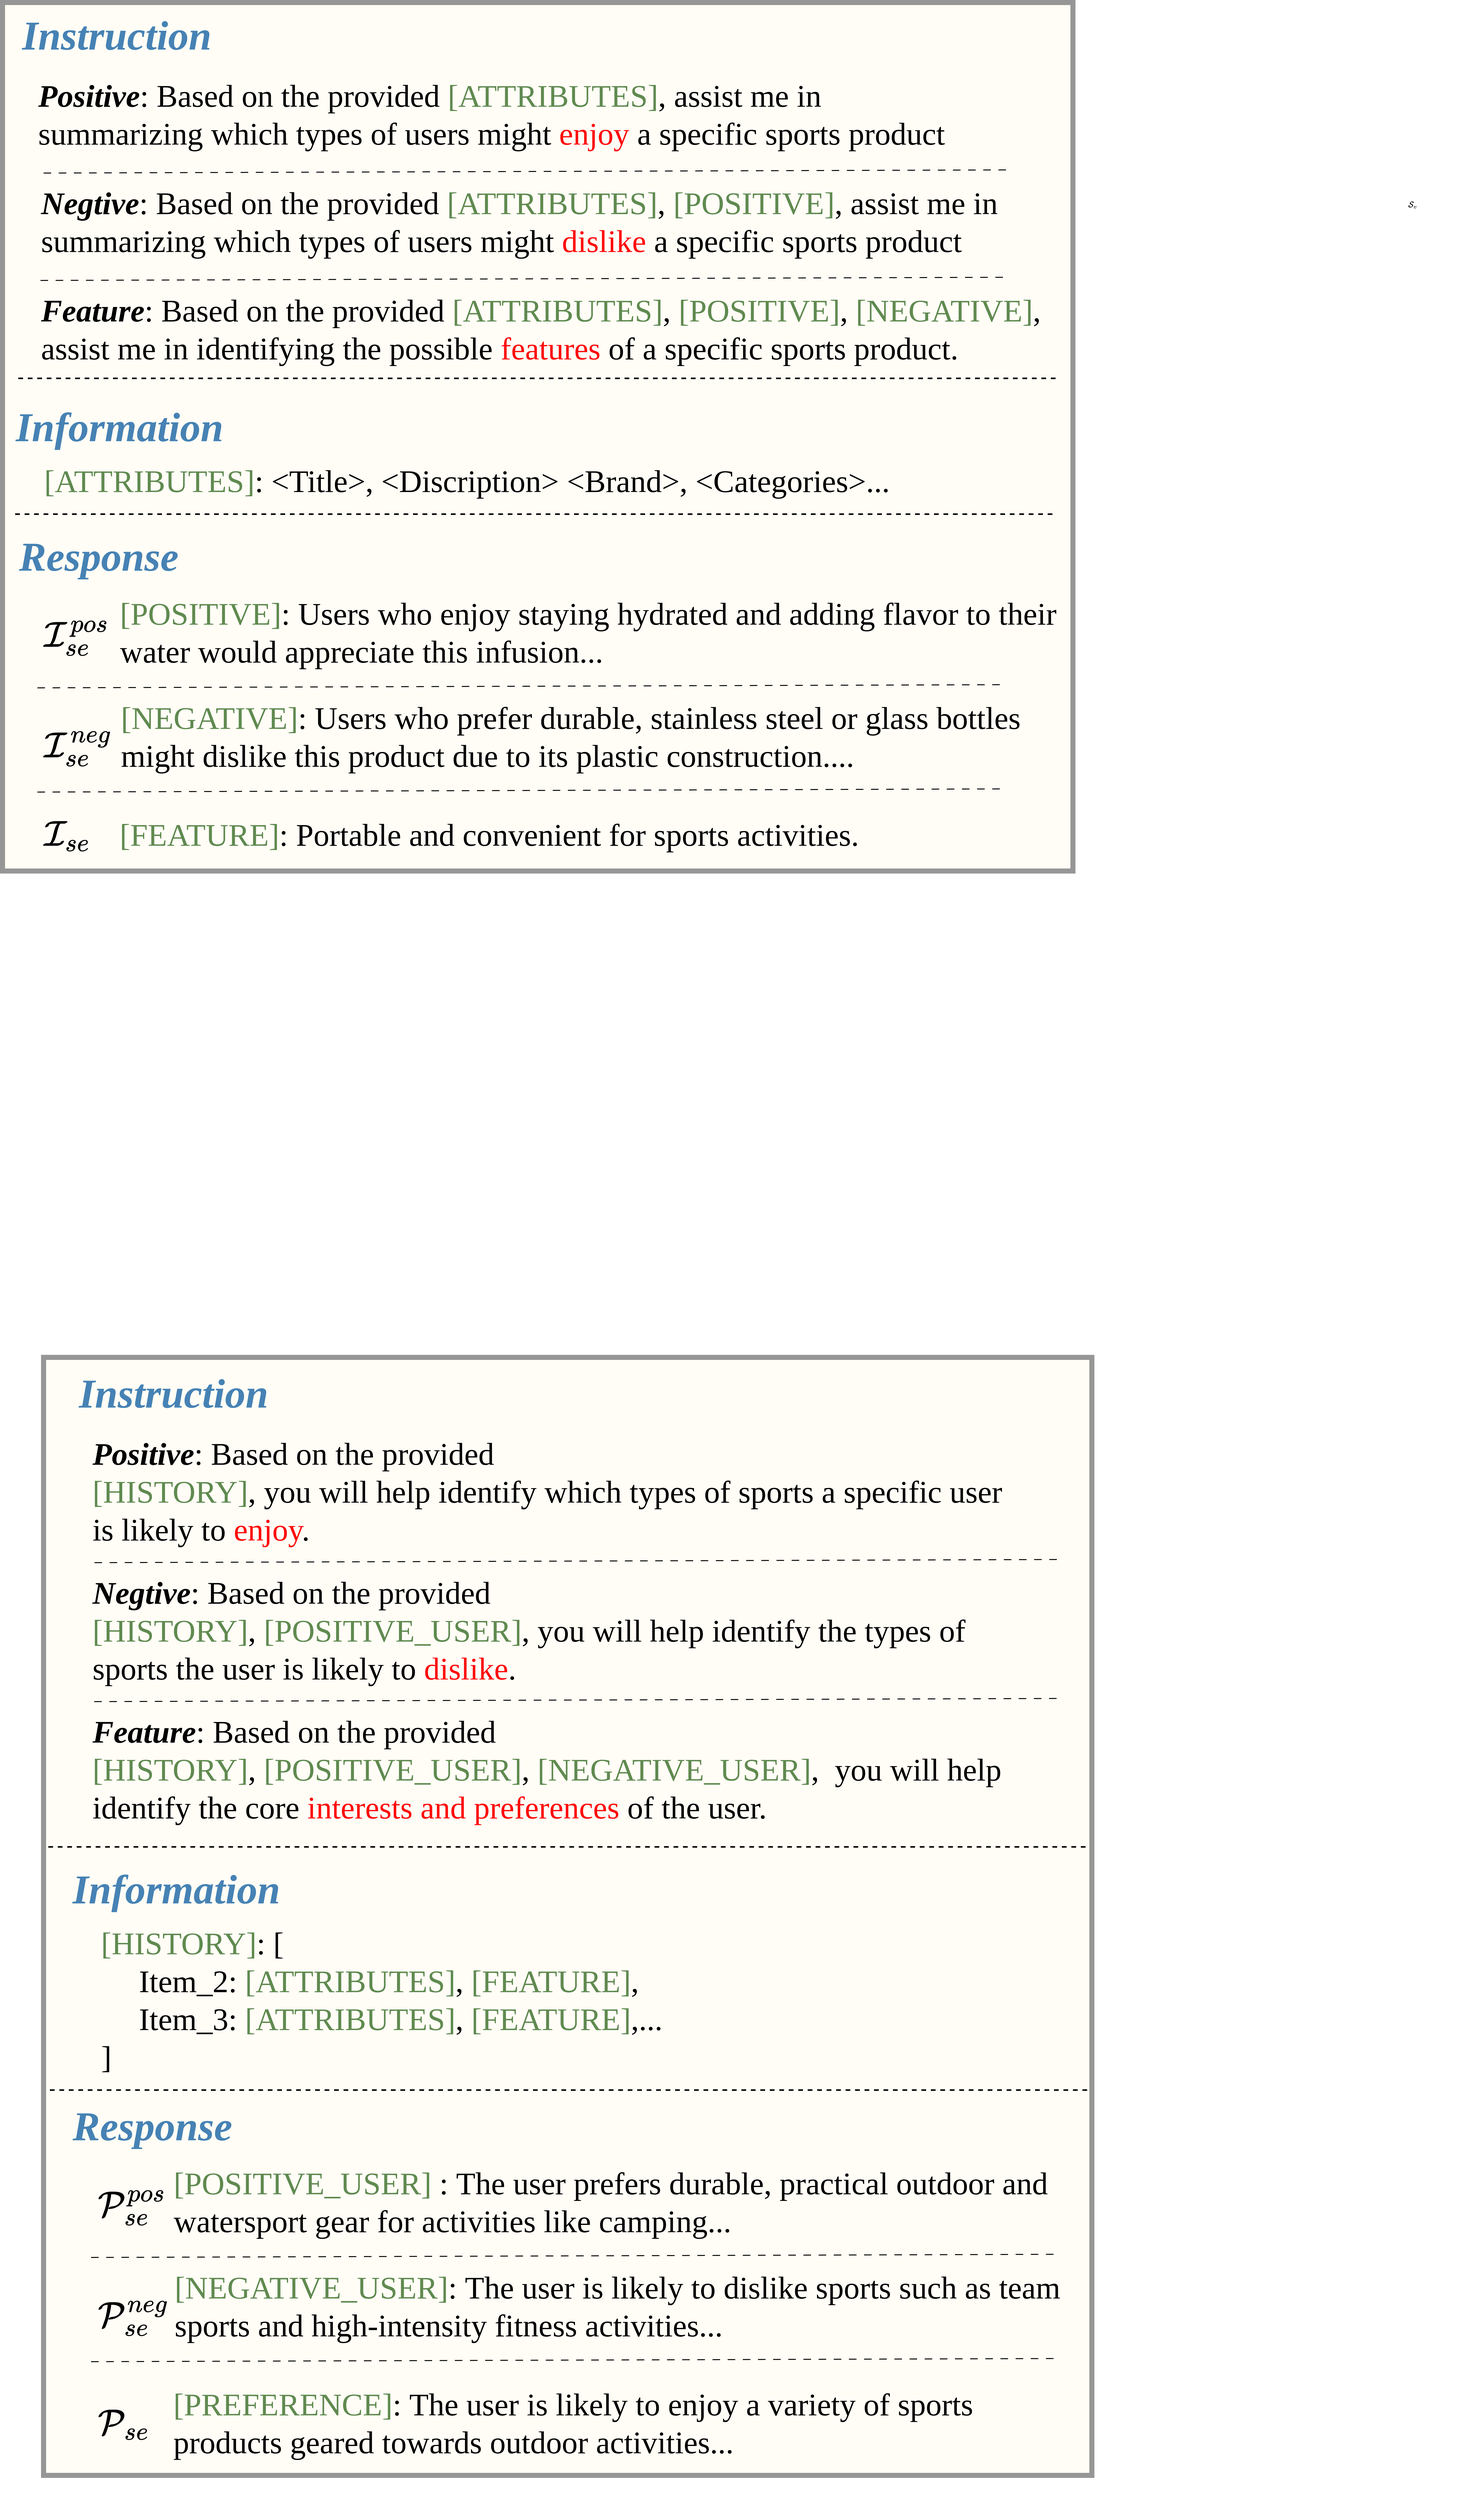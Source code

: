 <mxfile version="27.0.9">
  <diagram name="第 1 页" id="fkqNxUABCfVv3Co3ChzE">
    <mxGraphModel dx="10995" dy="8816" grid="1" gridSize="10" guides="1" tooltips="1" connect="1" arrows="1" fold="1" page="1" pageScale="1" pageWidth="827" pageHeight="1169" math="1" shadow="0">
      <root>
        <mxCell id="0" />
        <mxCell id="1" parent="0" />
        <mxCell id="7nGSpBxhCRrjDGXLMfjQ-1" value="&lt;div style=&quot;forced-color-adjust: none;&quot;&gt;&lt;br&gt;&lt;/div&gt;" style="rounded=0;whiteSpace=wrap;html=1;fillColor=#FFFDF6;strokeColor=#969696;align=left;fontSize=80;strokeWidth=16;" parent="1" vertex="1">
          <mxGeometry x="-4200" y="-450" width="3390" height="2750" as="geometry" />
        </mxCell>
        <mxCell id="7nGSpBxhCRrjDGXLMfjQ-4" value="&lt;p style=&quot;language:zh-CN;margin-top:0pt;margin-bottom:0pt;margin-left:0in;&lt;br/&gt;text-align:left;direction:ltr;unicode-bidi:embed;mso-line-break-override:none;&lt;br/&gt;word-break:normal;punctuation-wrap:hanging&quot;&gt;&lt;span style=&quot;color: steelblue; font-weight: bold; font-style: italic;&quot;&gt;Instruction&lt;/span&gt;&lt;/p&gt;" style="text;whiteSpace=wrap;html=1;fontSize=130;fontFamily=Times New Roman;" parent="1" vertex="1">
          <mxGeometry x="-4140" y="-430" width="650" height="150" as="geometry" />
        </mxCell>
        <mxCell id="7nGSpBxhCRrjDGXLMfjQ-8" value="&lt;p style=&quot;language:zh-CN;margin-top:0pt;margin-bottom:0pt;margin-left:0in;&lt;br/&gt;text-align:left;direction:ltr;unicode-bidi:embed;mso-line-break-override:none;&lt;br/&gt;word-break:normal;punctuation-wrap:hanging&quot;&gt;$$\mathcal{S_v}$$&lt;/p&gt;" style="text;whiteSpace=wrap;html=1;fontSize=22;" parent="1" vertex="1">
          <mxGeometry x="250" y="150" width="110" height="40" as="geometry" />
        </mxCell>
        <mxCell id="6pL756XeNf9yhzUzsJCO-4" value="&lt;div&gt;&lt;b&gt;&lt;i&gt;Positive&lt;/i&gt;&lt;/b&gt;: Based on the provided&lt;font&gt;&lt;font style=&quot;color: rgb(68, 99, 59);&quot;&gt;&amp;nbsp;&lt;/font&gt;&lt;/font&gt;&lt;span style=&quot;color: rgb(96, 138, 80);&quot;&gt;[ATTRIBUTES]&lt;/span&gt;&lt;span style=&quot;background-color: transparent; color: light-dark(rgb(0, 0, 0), rgb(255, 255, 255));&quot;&gt;,&amp;nbsp;&lt;/span&gt;&lt;span style=&quot;background-color: transparent;&quot;&gt;assist me in summarizing which types of users might &lt;font style=&quot;color: rgb(255, 9, 9);&quot;&gt;enjoy&lt;/font&gt; a specific sports product&lt;/span&gt;&lt;/div&gt;&lt;div&gt;&lt;span style=&quot;background-color: transparent; color: light-dark(rgb(0, 0, 0), rgb(255, 255, 255));&quot;&gt;&lt;br&gt;&lt;/span&gt;&lt;/div&gt;&lt;div&gt;&lt;br style=&quot;font-family: Helvetica;&quot;&gt;&lt;/div&gt;" style="text;whiteSpace=wrap;html=1;fontSize=100;fontFamily=Times New Roman;" parent="1" vertex="1">
          <mxGeometry x="-4089.5" y="-220" width="2899.5" height="390" as="geometry" />
        </mxCell>
        <mxCell id="6pL756XeNf9yhzUzsJCO-6" value="&lt;font style=&quot;color: rgb(96, 138, 80);&quot;&gt;[POSITIVE]&lt;/font&gt;&lt;font&gt;:&amp;nbsp;&lt;/font&gt;&lt;span style=&quot;background-color: transparent;&quot;&gt;Users who enjoy staying hydrated and adding flavor to their water would appreciate this infusion...&lt;/span&gt;&lt;div&gt;&lt;div&gt;&lt;br&gt;&lt;/div&gt;&lt;/div&gt;" style="text;whiteSpace=wrap;html=1;fontSize=100;fontFamily=Times New Roman;" parent="1" vertex="1">
          <mxGeometry x="-3830" y="1420" width="2980" height="290" as="geometry" />
        </mxCell>
        <mxCell id="6pL756XeNf9yhzUzsJCO-9" value="&lt;font style=&quot;color: rgb(96, 138, 80);&quot;&gt;[NEGATIVE]&lt;/font&gt;&lt;font&gt;:&amp;nbsp;&lt;/font&gt;&lt;span style=&quot;background-color: transparent;&quot;&gt;Users who prefer durable, stainless steel or glass bottles might dislike this product due to its plastic construction....&lt;/span&gt;&lt;div&gt;&lt;br&gt;&lt;div&gt;&lt;br&gt;&lt;/div&gt;&lt;/div&gt;" style="text;whiteSpace=wrap;html=1;fontSize=100;fontFamily=Times New Roman;" parent="1" vertex="1">
          <mxGeometry x="-3827" y="1750" width="3000" height="290" as="geometry" />
        </mxCell>
        <mxCell id="6pL756XeNf9yhzUzsJCO-11" value="&lt;p style=&quot;language:zh-CN;margin-top:0pt;margin-bottom:0pt;margin-left:0in;&lt;br/&gt;text-align:left;direction:ltr;unicode-bidi:embed;mso-line-break-override:none;&lt;br/&gt;word-break:normal;punctuation-wrap:hanging&quot;&gt;&lt;font color=&quot;#4682b4&quot;&gt;&lt;b&gt;&lt;i&gt;Response&lt;/i&gt;&lt;/b&gt;&lt;/font&gt;&lt;/p&gt;" style="text;whiteSpace=wrap;html=1;fontSize=130;fontFamily=Times New Roman;" parent="1" vertex="1">
          <mxGeometry x="-4150" y="1220" width="540" height="150" as="geometry" />
        </mxCell>
        <mxCell id="6pL756XeNf9yhzUzsJCO-12" value="&lt;div&gt;&lt;font style=&quot;background-color: transparent; color: rgb(96, 138, 80);&quot;&gt;[FEATURE]&lt;/font&gt;&lt;span style=&quot;background-color: transparent; color: light-dark(rgb(0, 0, 0), rgb(255, 255, 255));&quot;&gt;:&amp;nbsp;&lt;/span&gt;Portable and convenient for sports activities.&lt;/div&gt;" style="text;whiteSpace=wrap;html=1;fontSize=100;fontFamily=Times New Roman;" parent="1" vertex="1">
          <mxGeometry x="-3830.87" y="2120" width="2894" height="181" as="geometry" />
        </mxCell>
        <mxCell id="6pL756XeNf9yhzUzsJCO-13" value="&lt;font style=&quot;color: rgb(96, 138, 80);&quot;&gt;[ATTRIBUTES]&lt;/font&gt;&lt;font&gt;: &amp;lt;Title&amp;gt;, &amp;lt;Discription&amp;gt; &amp;lt;Brand&amp;gt;, &amp;lt;Categories&amp;gt;...&lt;/font&gt;&lt;div&gt;&lt;br&gt;&lt;/div&gt;" style="text;whiteSpace=wrap;html=1;fontSize=100;fontFamily=Times New Roman;" parent="1" vertex="1">
          <mxGeometry x="-4070" y="1000" width="2900" height="160" as="geometry" />
        </mxCell>
        <mxCell id="6pL756XeNf9yhzUzsJCO-15" value="" style="endArrow=none;html=1;rounded=0;exitX=0;exitY=0.75;exitDx=0;exitDy=0;strokeWidth=3;dashed=1;dashPattern=8 8;" parent="1" edge="1">
          <mxGeometry width="50" height="50" relative="1" as="geometry">
            <mxPoint x="-4070" y="90" as="sourcePoint" />
            <mxPoint x="-1020" y="80" as="targetPoint" />
          </mxGeometry>
        </mxCell>
        <mxCell id="6pL756XeNf9yhzUzsJCO-18" value="&lt;p style=&quot;language:zh-CN;margin-top:0pt;margin-bottom:0pt;margin-left:0in;&lt;br/&gt;text-align:left;direction:ltr;unicode-bidi:embed;mso-line-break-override:none;&lt;br/&gt;word-break:normal;punctuation-wrap:hanging&quot;&gt;&lt;font color=&quot;#4682b4&quot;&gt;&lt;b&gt;&lt;i&gt;Information&lt;/i&gt;&lt;/b&gt;&lt;/font&gt;&lt;/p&gt;" style="text;whiteSpace=wrap;html=1;fontSize=130;fontFamily=Times New Roman;" parent="1" vertex="1">
          <mxGeometry x="-4160" y="810" width="747.5" height="150" as="geometry" />
        </mxCell>
        <mxCell id="6pL756XeNf9yhzUzsJCO-19" value="&lt;div&gt;&lt;b&gt;&lt;i&gt;Feature&lt;/i&gt;&lt;/b&gt;: Based on the provided&lt;font&gt;&lt;font style=&quot;color: rgb(68, 99, 59);&quot;&gt;&amp;nbsp;&lt;/font&gt;&lt;/font&gt;&lt;span style=&quot;color: rgb(96, 138, 80);&quot;&gt;[ATTRIBUTES]&lt;/span&gt;&lt;span style=&quot;background-color: transparent; color: light-dark(rgb(0, 0, 0), rgb(255, 255, 255));&quot;&gt;,&amp;nbsp;&lt;/span&gt;&lt;span style=&quot;color: rgb(96, 138, 80); background-color: transparent;&quot;&gt;[POSITIVE]&lt;/span&gt;&lt;span style=&quot;background-color: transparent; color: light-dark(rgb(0, 0, 0), rgb(255, 255, 255));&quot;&gt;,&lt;/span&gt;&lt;span style=&quot;background-color: transparent; color: light-dark(rgb(0, 0, 0), rgb(255, 255, 255));&quot;&gt;&amp;nbsp;&lt;/span&gt;&lt;span style=&quot;color: rgb(96, 138, 80); background-color: transparent;&quot;&gt;[NEGATIVE]&lt;/span&gt;&lt;span style=&quot;background-color: transparent; color: light-dark(rgb(0, 0, 0), rgb(255, 255, 255));&quot;&gt;,&amp;nbsp;&lt;/span&gt;&lt;/div&gt;&lt;div&gt;&lt;span style=&quot;background-color: transparent; color: light-dark(rgb(0, 0, 0), rgb(255, 255, 255));&quot;&gt;assist me in identifying the possible&amp;nbsp;&lt;/span&gt;&lt;font style=&quot;background-color: transparent; color: rgb(255, 9, 9);&quot;&gt;features&lt;/font&gt;&lt;span style=&quot;background-color: transparent; color: light-dark(rgb(0, 0, 0), rgb(255, 255, 255));&quot;&gt;&amp;nbsp;of a specific sports product.&lt;/span&gt;&lt;/div&gt;&lt;div&gt;&lt;br style=&quot;font-family: Helvetica;&quot;&gt;&lt;/div&gt;" style="text;whiteSpace=wrap;html=1;fontSize=100;fontFamily=Times New Roman;" parent="1" vertex="1">
          <mxGeometry x="-4079.75" y="460" width="3199.75" height="280" as="geometry" />
        </mxCell>
        <mxCell id="6pL756XeNf9yhzUzsJCO-20" value="&lt;div&gt;&lt;b&gt;&lt;i&gt;Negtive&lt;/i&gt;&lt;/b&gt;: Based on the provided&lt;font&gt;&lt;font style=&quot;color: rgb(68, 99, 59);&quot;&gt;&amp;nbsp;&lt;/font&gt;&lt;/font&gt;&lt;span style=&quot;color: rgb(96, 138, 80);&quot;&gt;[ATTRIBUTES]&lt;/span&gt;&lt;span style=&quot;background-color: transparent; color: light-dark(rgb(0, 0, 0), rgb(255, 255, 255));&quot;&gt;,&amp;nbsp;&lt;/span&gt;&lt;span style=&quot;color: rgb(96, 138, 80); background-color: transparent;&quot;&gt;[POSITIVE]&lt;/span&gt;&lt;span style=&quot;background-color: transparent; color: light-dark(rgb(0, 0, 0), rgb(255, 255, 255));&quot;&gt;,&amp;nbsp;&lt;/span&gt;&lt;span style=&quot;background-color: transparent; color: light-dark(rgb(0, 0, 0), rgb(255, 255, 255));&quot;&gt;assist me in summarizing&amp;nbsp;&lt;/span&gt;&lt;span style=&quot;background-color: transparent; color: light-dark(rgb(0, 0, 0), rgb(255, 255, 255));&quot;&gt;which types of users might &lt;/span&gt;&lt;span&gt;&lt;font style=&quot;color: light-dark(rgb(255, 9, 9), rgb(255, 255, 255));&quot;&gt;dislike&lt;/font&gt;&lt;/span&gt;&lt;span style=&quot;background-color: transparent; color: light-dark(rgb(0, 0, 0), rgb(255, 255, 255));&quot;&gt; a specific sports product&lt;/span&gt;&lt;/div&gt;&lt;div&gt;&lt;br&gt;&lt;/div&gt;&lt;div&gt;&lt;br style=&quot;font-family: Helvetica;&quot;&gt;&lt;/div&gt;" style="text;whiteSpace=wrap;html=1;fontSize=100;fontFamily=Times New Roman;" parent="1" vertex="1">
          <mxGeometry x="-4079.75" y="120" width="3079.75" height="280" as="geometry" />
        </mxCell>
        <mxCell id="6pL756XeNf9yhzUzsJCO-24" value="" style="endArrow=none;html=1;rounded=0;exitX=0;exitY=0.75;exitDx=0;exitDy=0;strokeWidth=3;dashed=1;dashPattern=8 8;" parent="1" edge="1">
          <mxGeometry width="50" height="50" relative="1" as="geometry">
            <mxPoint x="-4079.75" y="430" as="sourcePoint" />
            <mxPoint x="-1029.75" y="420" as="targetPoint" />
          </mxGeometry>
        </mxCell>
        <mxCell id="6pL756XeNf9yhzUzsJCO-25" value="" style="endArrow=none;html=1;rounded=0;exitX=0;exitY=0.75;exitDx=0;exitDy=0;strokeWidth=3;dashed=1;dashPattern=8 8;" parent="1" edge="1">
          <mxGeometry width="50" height="50" relative="1" as="geometry">
            <mxPoint x="-4089.5" y="1720" as="sourcePoint" />
            <mxPoint x="-1029.75" y="1710" as="targetPoint" />
          </mxGeometry>
        </mxCell>
        <mxCell id="6pL756XeNf9yhzUzsJCO-26" value="" style="endArrow=none;html=1;rounded=0;exitX=0;exitY=0.75;exitDx=0;exitDy=0;strokeWidth=3;dashed=1;dashPattern=8 8;" parent="1" edge="1">
          <mxGeometry width="50" height="50" relative="1" as="geometry">
            <mxPoint x="-4089.5" y="2050" as="sourcePoint" />
            <mxPoint x="-1029.75" y="2040" as="targetPoint" />
          </mxGeometry>
        </mxCell>
        <mxCell id="6pL756XeNf9yhzUzsJCO-28" value="" style="endArrow=none;html=1;rounded=0;exitX=0;exitY=0.75;exitDx=0;exitDy=0;strokeWidth=5;dashed=1;" parent="1" edge="1">
          <mxGeometry width="50" height="50" relative="1" as="geometry">
            <mxPoint x="-4160" y="1170" as="sourcePoint" />
            <mxPoint x="-870" y="1170" as="targetPoint" />
          </mxGeometry>
        </mxCell>
        <mxCell id="6pL756XeNf9yhzUzsJCO-30" value="" style="endArrow=none;html=1;rounded=0;exitX=0;exitY=0.75;exitDx=0;exitDy=0;strokeWidth=5;dashed=1;" parent="1" edge="1">
          <mxGeometry width="50" height="50" relative="1" as="geometry">
            <mxPoint x="-4150" y="740" as="sourcePoint" />
            <mxPoint x="-860" y="740" as="targetPoint" />
          </mxGeometry>
        </mxCell>
        <mxCell id="6pL756XeNf9yhzUzsJCO-49" value="&lt;span style=&quot;color: rgb(0, 0, 0); font-family: &amp;quot;Times New Roman&amp;quot;; font-style: normal; font-variant-ligatures: normal; font-variant-caps: normal; font-weight: 400; letter-spacing: normal; orphans: 2; text-align: left; text-indent: 0px; text-transform: none; widows: 2; word-spacing: 0px; -webkit-text-stroke-width: 0px; white-space: normal; background-color: rgb(236, 236, 236); text-decoration-thickness: initial; text-decoration-style: initial; text-decoration-color: initial; float: none; display: inline !important;&quot;&gt;&lt;font style=&quot;font-size: 110px;&quot;&gt;$$\mathcal{I}^{pos}_{se}$$&lt;/font&gt;&lt;/span&gt;" style="text;whiteSpace=wrap;html=1;" parent="1" vertex="1">
          <mxGeometry x="-4070" y="1370" width="280" height="320" as="geometry" />
        </mxCell>
        <mxCell id="6pL756XeNf9yhzUzsJCO-51" value="&lt;span style=&quot;color: rgb(0, 0, 0); font-family: &amp;quot;Times New Roman&amp;quot;; font-style: normal; font-variant-ligatures: normal; font-variant-caps: normal; font-weight: 400; letter-spacing: normal; orphans: 2; text-align: left; text-indent: 0px; text-transform: none; widows: 2; word-spacing: 0px; -webkit-text-stroke-width: 0px; white-space: normal; background-color: rgb(236, 236, 236); text-decoration-thickness: initial; text-decoration-style: initial; text-decoration-color: initial; float: none; display: inline !important;&quot;&gt;&lt;font style=&quot;font-size: 110px;&quot;&gt;$$\mathcal{I}^{neg}_{se}$$&lt;/font&gt;&lt;/span&gt;" style="text;whiteSpace=wrap;html=1;" parent="1" vertex="1">
          <mxGeometry x="-4070" y="1720" width="280" height="320" as="geometry" />
        </mxCell>
        <mxCell id="6pL756XeNf9yhzUzsJCO-52" value="&lt;span style=&quot;color: rgb(0, 0, 0); font-family: &amp;quot;Times New Roman&amp;quot;; font-style: normal; font-variant-ligatures: normal; font-variant-caps: normal; font-weight: 400; letter-spacing: normal; orphans: 2; text-align: left; text-indent: 0px; text-transform: none; widows: 2; word-spacing: 0px; -webkit-text-stroke-width: 0px; white-space: normal; background-color: rgb(236, 236, 236); text-decoration-thickness: initial; text-decoration-style: initial; text-decoration-color: initial; float: none; display: inline !important;&quot;&gt;&lt;font style=&quot;font-size: 110px;&quot;&gt;$$\mathcal{I}_{se}$$&lt;/font&gt;&lt;/span&gt;" style="text;whiteSpace=wrap;html=1;" parent="1" vertex="1">
          <mxGeometry x="-4070" y="2000" width="280" height="320" as="geometry" />
        </mxCell>
        <mxCell id="6pL756XeNf9yhzUzsJCO-53" value="&lt;div style=&quot;forced-color-adjust: none;&quot;&gt;&lt;br&gt;&lt;/div&gt;" style="rounded=0;whiteSpace=wrap;html=1;fillColor=#FFFDF6;strokeColor=#969696;align=left;fontSize=80;strokeWidth=16;" parent="1" vertex="1">
          <mxGeometry x="-4070" y="3840" width="3320" height="3540" as="geometry" />
        </mxCell>
        <mxCell id="6pL756XeNf9yhzUzsJCO-54" value="&lt;p style=&quot;language:zh-CN;margin-top:0pt;margin-bottom:0pt;margin-left:0in;&lt;br/&gt;text-align:left;direction:ltr;unicode-bidi:embed;mso-line-break-override:none;&lt;br/&gt;word-break:normal;punctuation-wrap:hanging&quot;&gt;&lt;span style=&quot;color: steelblue; font-weight: bold; font-style: italic;&quot;&gt;Instruction&lt;/span&gt;&lt;/p&gt;" style="text;whiteSpace=wrap;html=1;fontSize=130;fontFamily=Times New Roman;" parent="1" vertex="1">
          <mxGeometry x="-3960" y="3870" width="650" height="150" as="geometry" />
        </mxCell>
        <mxCell id="6pL756XeNf9yhzUzsJCO-56" value="&lt;font style=&quot;color: rgb(96, 138, 80);&quot;&gt;[POSITIVE_USER] &lt;/font&gt;&lt;font&gt;:&amp;nbsp;&lt;/font&gt;The user prefers durable, practical outdoor and watersport gear for activities like camping...&lt;div&gt;&lt;br&gt;&lt;/div&gt;" style="text;whiteSpace=wrap;html=1;fontSize=100;fontFamily=Times New Roman;" parent="1" vertex="1">
          <mxGeometry x="-3660" y="6390" width="2870" height="290" as="geometry" />
        </mxCell>
        <mxCell id="6pL756XeNf9yhzUzsJCO-57" value="&lt;font style=&quot;color: rgb(96, 138, 80);&quot;&gt;[NEGATIVE_USER]&lt;/font&gt;&lt;font&gt;:&amp;nbsp;&lt;/font&gt;&lt;span style=&quot;background-color: transparent;&quot;&gt;The user is likely to dislike sports such as team sports and high-intensity fitness activities&lt;/span&gt;..." style="text;whiteSpace=wrap;html=1;fontSize=100;fontFamily=Times New Roman;" parent="1" vertex="1">
          <mxGeometry x="-3657" y="6720" width="2857" height="290" as="geometry" />
        </mxCell>
        <mxCell id="6pL756XeNf9yhzUzsJCO-58" value="&lt;p style=&quot;language:zh-CN;margin-top:0pt;margin-bottom:0pt;margin-left:0in;&lt;br/&gt;text-align:left;direction:ltr;unicode-bidi:embed;mso-line-break-override:none;&lt;br/&gt;word-break:normal;punctuation-wrap:hanging&quot;&gt;&lt;font color=&quot;#4682b4&quot;&gt;&lt;b&gt;&lt;i&gt;Response&lt;/i&gt;&lt;/b&gt;&lt;/font&gt;&lt;/p&gt;" style="text;whiteSpace=wrap;html=1;fontSize=130;fontFamily=Times New Roman;" parent="1" vertex="1">
          <mxGeometry x="-3980" y="6190" width="540" height="150" as="geometry" />
        </mxCell>
        <mxCell id="6pL756XeNf9yhzUzsJCO-59" value="&lt;div&gt;&lt;font style=&quot;background-color: transparent; color: rgb(96, 138, 80);&quot;&gt;[PREFERENCE]&lt;/font&gt;&lt;span style=&quot;background-color: transparent; color: light-dark(rgb(0, 0, 0), rgb(255, 255, 255));&quot;&gt;:&amp;nbsp;&lt;/span&gt;&lt;span style=&quot;background-color: transparent;&quot;&gt;The user is likely to enjoy a variety of sports products geared towards outdoor activities...&lt;/span&gt;&lt;/div&gt;&lt;div&gt;&lt;span style=&quot;background-color: transparent; color: light-dark(rgb(0, 0, 0), rgb(255, 255, 255));&quot;&gt;&lt;br&gt;&lt;/span&gt;&lt;/div&gt;" style="text;whiteSpace=wrap;html=1;fontSize=100;fontFamily=Times New Roman;" parent="1" vertex="1">
          <mxGeometry x="-3660.87" y="7090" width="2894" height="270" as="geometry" />
        </mxCell>
        <mxCell id="6pL756XeNf9yhzUzsJCO-60" value="&lt;font style=&quot;color: rgb(96, 138, 80);&quot;&gt;[HISTORY]&lt;/font&gt;&lt;font&gt;: [&lt;/font&gt;&lt;blockquote style=&quot;margin: 0 0 0 40px; border: none; padding: 0px;&quot;&gt;&lt;blockquote style=&quot;margin: 0 0 0 40px; border: none; padding: 0px;&quot;&gt;&lt;blockquote style=&quot;margin: 0 0 0 40px; border: none; padding: 0px;&quot;&gt;&lt;div&gt;&lt;font&gt;Item_2: &lt;font style=&quot;color: rgb(96, 138, 80);&quot;&gt;[ATTRIBUTES]&lt;/font&gt;,&amp;nbsp;&lt;font style=&quot;color: rgb(96, 138, 80);&quot;&gt;[FEATURE]&lt;/font&gt;,&lt;/font&gt;&lt;/div&gt;&lt;/blockquote&gt;&lt;/blockquote&gt;&lt;blockquote style=&quot;margin: 0 0 0 40px; border: none; padding: 0px;&quot;&gt;&lt;blockquote style=&quot;margin: 0 0 0 40px; border: none; padding: 0px;&quot;&gt;&lt;div&gt;&lt;div&gt;Item_3:&amp;nbsp;&lt;span style=&quot;background-color: transparent;&quot;&gt;&lt;font style=&quot;color: light-dark(rgb(96, 138, 80), rgb(255, 255, 255));&quot;&gt;[ATTRIBUTES]&lt;/font&gt;&lt;/span&gt;&lt;span style=&quot;background-color: transparent; color: light-dark(rgb(0, 0, 0), rgb(255, 255, 255));&quot;&gt;,&amp;nbsp;&lt;/span&gt;&lt;span style=&quot;background-color: transparent;&quot;&gt;&lt;font style=&quot;color: light-dark(rgb(96, 138, 80), rgb(255, 255, 255));&quot;&gt;[FEATURE]&lt;/font&gt;&lt;font&gt;,...&lt;/font&gt;&lt;/span&gt;&lt;/div&gt;&lt;/div&gt;&lt;/blockquote&gt;&lt;/blockquote&gt;&lt;/blockquote&gt;&lt;div&gt;&lt;div&gt;&lt;div&gt;&lt;font&gt;]&lt;/font&gt;&lt;div&gt;&lt;br&gt;&lt;/div&gt;&lt;/div&gt;&lt;/div&gt;&lt;/div&gt;" style="text;whiteSpace=wrap;html=1;fontSize=100;fontFamily=Times New Roman;" parent="1" vertex="1">
          <mxGeometry x="-3890" y="5630" width="2900" height="520" as="geometry" />
        </mxCell>
        <mxCell id="6pL756XeNf9yhzUzsJCO-62" value="&lt;p style=&quot;language:zh-CN;margin-top:0pt;margin-bottom:0pt;margin-left:0in;&lt;br/&gt;text-align:left;direction:ltr;unicode-bidi:embed;mso-line-break-override:none;&lt;br/&gt;word-break:normal;punctuation-wrap:hanging&quot;&gt;&lt;font color=&quot;#4682b4&quot;&gt;&lt;b&gt;&lt;i&gt;Information&lt;/i&gt;&lt;/b&gt;&lt;/font&gt;&lt;/p&gt;" style="text;whiteSpace=wrap;html=1;fontSize=130;fontFamily=Times New Roman;" parent="1" vertex="1">
          <mxGeometry x="-3980" y="5440" width="747.5" height="150" as="geometry" />
        </mxCell>
        <mxCell id="6pL756XeNf9yhzUzsJCO-63" value="&lt;div&gt;&lt;b&gt;&lt;i&gt;Feature&lt;/i&gt;&lt;/b&gt;: Based on the provided&lt;font&gt;&lt;font style=&quot;color: rgb(68, 99, 59);&quot;&gt;&amp;nbsp;&lt;/font&gt;&lt;/font&gt;&lt;/div&gt;&lt;div&gt;&lt;span style=&quot;color: rgb(96, 138, 80);&quot;&gt;[HISTORY]&lt;/span&gt;&lt;span style=&quot;background-color: transparent; color: light-dark(rgb(0, 0, 0), rgb(255, 255, 255));&quot;&gt;,&amp;nbsp;&lt;/span&gt;&lt;span style=&quot;color: rgb(96, 138, 80); background-color: transparent;&quot;&gt;[POSITIVE_USER]&lt;/span&gt;&lt;span style=&quot;background-color: transparent; color: light-dark(rgb(0, 0, 0), rgb(255, 255, 255));&quot;&gt;,&lt;/span&gt;&lt;span style=&quot;background-color: transparent; color: light-dark(rgb(0, 0, 0), rgb(255, 255, 255));&quot;&gt;&amp;nbsp;&lt;/span&gt;&lt;span style=&quot;color: rgb(96, 138, 80); background-color: transparent;&quot;&gt;[NEGATIVE_USER]&lt;/span&gt;&lt;span style=&quot;background-color: transparent; color: light-dark(rgb(0, 0, 0), rgb(255, 255, 255));&quot;&gt;,&amp;nbsp;&amp;nbsp;&lt;/span&gt;&lt;span style=&quot;background-color: transparent; color: light-dark(rgb(0, 0, 0), rgb(255, 255, 255));&quot;&gt;you will help identify&lt;/span&gt;&lt;span style=&quot;background-color: transparent; color: light-dark(rgb(0, 0, 0), rgb(255, 255, 255));&quot;&gt;&amp;nbsp;&lt;/span&gt;&lt;span style=&quot;background-color: transparent; color: light-dark(rgb(0, 0, 0), rgb(255, 255, 255));&quot;&gt;the core &lt;/span&gt;&lt;span style=&quot;background-color: transparent;&quot;&gt;&lt;font style=&quot;color: light-dark(rgb(255, 9, 9), rgb(255, 255, 255));&quot;&gt;interests and preferences&lt;/font&gt;&lt;/span&gt;&lt;span style=&quot;background-color: transparent; color: light-dark(rgb(0, 0, 0), rgb(255, 255, 255));&quot;&gt; of the user&lt;/span&gt;&lt;span style=&quot;background-color: transparent; color: light-dark(rgb(0, 0, 0), rgb(255, 255, 255));&quot;&gt;.&lt;/span&gt;&lt;/div&gt;&lt;div&gt;&lt;br style=&quot;font-family: Helvetica;&quot;&gt;&lt;/div&gt;" style="text;whiteSpace=wrap;html=1;fontSize=100;fontFamily=Times New Roman;" parent="1" vertex="1">
          <mxGeometry x="-3916.62" y="4960" width="3106.62" height="380" as="geometry" />
        </mxCell>
        <mxCell id="6pL756XeNf9yhzUzsJCO-64" value="&lt;div&gt;&lt;b&gt;&lt;i&gt;Negtive&lt;/i&gt;&lt;/b&gt;:&amp;nbsp;&lt;span style=&quot;background-color: transparent; color: light-dark(rgb(0, 0, 0), rgb(255, 255, 255));&quot;&gt;Based on the provided&lt;/span&gt;&lt;span style=&quot;background-color: transparent; color: light-dark(rgb(0, 0, 0), rgb(255, 255, 255));&quot;&gt;&amp;nbsp;&lt;/span&gt;&lt;/div&gt;&lt;div&gt;&lt;font style=&quot;background-color: transparent; color: rgb(96, 138, 80);&quot;&gt;[HISTORY]&lt;/font&gt;&lt;span style=&quot;background-color: transparent; color: light-dark(rgb(0, 0, 0), rgb(255, 255, 255));&quot;&gt;, &lt;/span&gt;&lt;span style=&quot;background-color: transparent;&quot;&gt;&lt;font style=&quot;color: light-dark(rgb(96, 138, 80), rgb(255, 255, 255));&quot;&gt;[POSITIVE_USER]&lt;/font&gt;&lt;/span&gt;&lt;span style=&quot;background-color: transparent; color: light-dark(rgb(0, 0, 0), rgb(255, 255, 255));&quot;&gt;, you will help identify the types of sports the user is likely to &lt;/span&gt;&lt;span style=&quot;background-color: transparent;&quot;&gt;&lt;font style=&quot;color: light-dark(rgb(255, 9, 9), rgb(255, 255, 255));&quot;&gt;dislike&lt;/font&gt;&lt;/span&gt;&lt;span style=&quot;background-color: transparent; color: light-dark(rgb(0, 0, 0), rgb(255, 255, 255));&quot;&gt;.&lt;/span&gt;&lt;/div&gt;&lt;div&gt;&lt;span style=&quot;background-color: transparent; color: light-dark(rgb(0, 0, 0), rgb(255, 255, 255));&quot;&gt;&lt;br&gt;&lt;/span&gt;&lt;/div&gt;&lt;div&gt;&lt;br style=&quot;font-family: Helvetica;&quot;&gt;&lt;/div&gt;" style="text;whiteSpace=wrap;html=1;fontSize=100;fontFamily=Times New Roman;" parent="1" vertex="1">
          <mxGeometry x="-3916.62" y="4520" width="2969.75" height="280" as="geometry" />
        </mxCell>
        <mxCell id="6pL756XeNf9yhzUzsJCO-65" value="" style="endArrow=none;html=1;rounded=0;exitX=0;exitY=0.75;exitDx=0;exitDy=0;strokeWidth=3;dashed=1;dashPattern=8 8;" parent="1" edge="1">
          <mxGeometry width="50" height="50" relative="1" as="geometry">
            <mxPoint x="-3908.87" y="4490" as="sourcePoint" />
            <mxPoint x="-858.87" y="4480" as="targetPoint" />
          </mxGeometry>
        </mxCell>
        <mxCell id="6pL756XeNf9yhzUzsJCO-66" value="" style="endArrow=none;html=1;rounded=0;exitX=0;exitY=0.75;exitDx=0;exitDy=0;strokeWidth=3;dashed=1;dashPattern=8 8;" parent="1" edge="1">
          <mxGeometry width="50" height="50" relative="1" as="geometry">
            <mxPoint x="-3919.5" y="6690" as="sourcePoint" />
            <mxPoint x="-859.75" y="6680" as="targetPoint" />
          </mxGeometry>
        </mxCell>
        <mxCell id="6pL756XeNf9yhzUzsJCO-67" value="" style="endArrow=none;html=1;rounded=0;exitX=0;exitY=0.75;exitDx=0;exitDy=0;strokeWidth=3;dashed=1;dashPattern=8 8;" parent="1" edge="1">
          <mxGeometry width="50" height="50" relative="1" as="geometry">
            <mxPoint x="-3919.5" y="7020" as="sourcePoint" />
            <mxPoint x="-859.75" y="7010" as="targetPoint" />
          </mxGeometry>
        </mxCell>
        <mxCell id="6pL756XeNf9yhzUzsJCO-68" value="" style="endArrow=none;html=1;rounded=0;exitX=0;exitY=0.75;exitDx=0;exitDy=0;strokeWidth=5;dashed=1;" parent="1" edge="1">
          <mxGeometry width="50" height="50" relative="1" as="geometry">
            <mxPoint x="-4050" y="6160" as="sourcePoint" />
            <mxPoint x="-760" y="6160" as="targetPoint" />
          </mxGeometry>
        </mxCell>
        <mxCell id="6pL756XeNf9yhzUzsJCO-70" value="&lt;span style=&quot;color: rgb(0, 0, 0); font-family: &amp;quot;Times New Roman&amp;quot;; font-style: normal; font-variant-ligatures: normal; font-variant-caps: normal; font-weight: 400; letter-spacing: normal; orphans: 2; text-align: left; text-indent: 0px; text-transform: none; widows: 2; word-spacing: 0px; -webkit-text-stroke-width: 0px; white-space: normal; background-color: rgb(236, 236, 236); text-decoration-thickness: initial; text-decoration-style: initial; text-decoration-color: initial; float: none; display: inline !important;&quot;&gt;&lt;font style=&quot;font-size: 110px;&quot;&gt;$$\mathcal{P}^{pos}_{se}$$&lt;/font&gt;&lt;/span&gt;" style="text;whiteSpace=wrap;html=1;" parent="1" vertex="1">
          <mxGeometry x="-3900" y="6340" width="280" height="320" as="geometry" />
        </mxCell>
        <mxCell id="6pL756XeNf9yhzUzsJCO-71" value="&lt;span style=&quot;color: rgb(0, 0, 0); font-family: &amp;quot;Times New Roman&amp;quot;; font-style: normal; font-variant-ligatures: normal; font-variant-caps: normal; font-weight: 400; letter-spacing: normal; orphans: 2; text-align: left; text-indent: 0px; text-transform: none; widows: 2; word-spacing: 0px; -webkit-text-stroke-width: 0px; white-space: normal; background-color: rgb(236, 236, 236); text-decoration-thickness: initial; text-decoration-style: initial; text-decoration-color: initial; float: none; display: inline !important;&quot;&gt;&lt;font style=&quot;font-size: 110px;&quot;&gt;$$\mathcal{P}^{neg}_{se}$$&lt;/font&gt;&lt;/span&gt;" style="text;whiteSpace=wrap;html=1;" parent="1" vertex="1">
          <mxGeometry x="-3900" y="6690" width="280" height="320" as="geometry" />
        </mxCell>
        <mxCell id="6pL756XeNf9yhzUzsJCO-72" value="&lt;span style=&quot;color: rgb(0, 0, 0); font-family: &amp;quot;Times New Roman&amp;quot;; font-style: normal; font-variant-ligatures: normal; font-variant-caps: normal; font-weight: 400; letter-spacing: normal; orphans: 2; text-align: left; text-indent: 0px; text-transform: none; widows: 2; word-spacing: 0px; -webkit-text-stroke-width: 0px; white-space: normal; background-color: rgb(236, 236, 236); text-decoration-thickness: initial; text-decoration-style: initial; text-decoration-color: initial; float: none; display: inline !important;&quot;&gt;&lt;font style=&quot;font-size: 110px;&quot;&gt;$$\mathcal{P}_{se}$$&lt;/font&gt;&lt;/span&gt;" style="text;whiteSpace=wrap;html=1;" parent="1" vertex="1">
          <mxGeometry x="-3900" y="7030" width="280" height="320" as="geometry" />
        </mxCell>
        <mxCell id="6pL756XeNf9yhzUzsJCO-33" value="&lt;div&gt;&lt;b&gt;&lt;i&gt;Positive&lt;/i&gt;&lt;/b&gt;:&amp;nbsp;&lt;span style=&quot;background-color: transparent;&quot;&gt;Based on the provided&amp;nbsp;&lt;/span&gt;&lt;/div&gt;&lt;div&gt;&lt;span style=&quot;background-color: transparent;&quot;&gt;&lt;font style=&quot;color: rgb(96, 138, 80);&quot;&gt;[HISTORY]&lt;/font&gt;, you will help identify&amp;nbsp;&lt;/span&gt;&lt;span style=&quot;background-color: transparent;&quot;&gt;which types of sports a specific user is likely to &lt;font style=&quot;color: rgb(255, 9, 9);&quot;&gt;enjoy&lt;/font&gt;.&lt;/span&gt;&lt;/div&gt;&lt;div&gt;&lt;span style=&quot;background-color: transparent; color: light-dark(rgb(0, 0, 0), rgb(255, 255, 255));&quot;&gt;&lt;br&gt;&lt;/span&gt;&lt;/div&gt;&lt;div&gt;&lt;span style=&quot;background-color: transparent; color: light-dark(rgb(0, 0, 0), rgb(255, 255, 255));&quot;&gt;&lt;br&gt;&lt;/span&gt;&lt;/div&gt;&lt;div&gt;&lt;br style=&quot;font-family: Helvetica;&quot;&gt;&lt;/div&gt;" style="text;whiteSpace=wrap;html=1;fontSize=100;fontFamily=Times New Roman;" parent="1" vertex="1">
          <mxGeometry x="-3916.62" y="4080" width="2899.5" height="400" as="geometry" />
        </mxCell>
        <mxCell id="Go5VhC94uLUaj2Lv5K-G-1" value="" style="endArrow=none;html=1;rounded=0;exitX=0;exitY=0.75;exitDx=0;exitDy=0;strokeWidth=3;dashed=1;dashPattern=8 8;" parent="1" edge="1">
          <mxGeometry width="50" height="50" relative="1" as="geometry">
            <mxPoint x="-3909.75" y="4930" as="sourcePoint" />
            <mxPoint x="-850" y="4920" as="targetPoint" />
          </mxGeometry>
        </mxCell>
        <mxCell id="Go5VhC94uLUaj2Lv5K-G-2" value="" style="endArrow=none;html=1;rounded=0;exitX=0;exitY=0.75;exitDx=0;exitDy=0;strokeWidth=5;dashed=1;" parent="1" edge="1">
          <mxGeometry width="50" height="50" relative="1" as="geometry">
            <mxPoint x="-4055" y="5390" as="sourcePoint" />
            <mxPoint x="-765" y="5390" as="targetPoint" />
          </mxGeometry>
        </mxCell>
      </root>
    </mxGraphModel>
  </diagram>
</mxfile>

